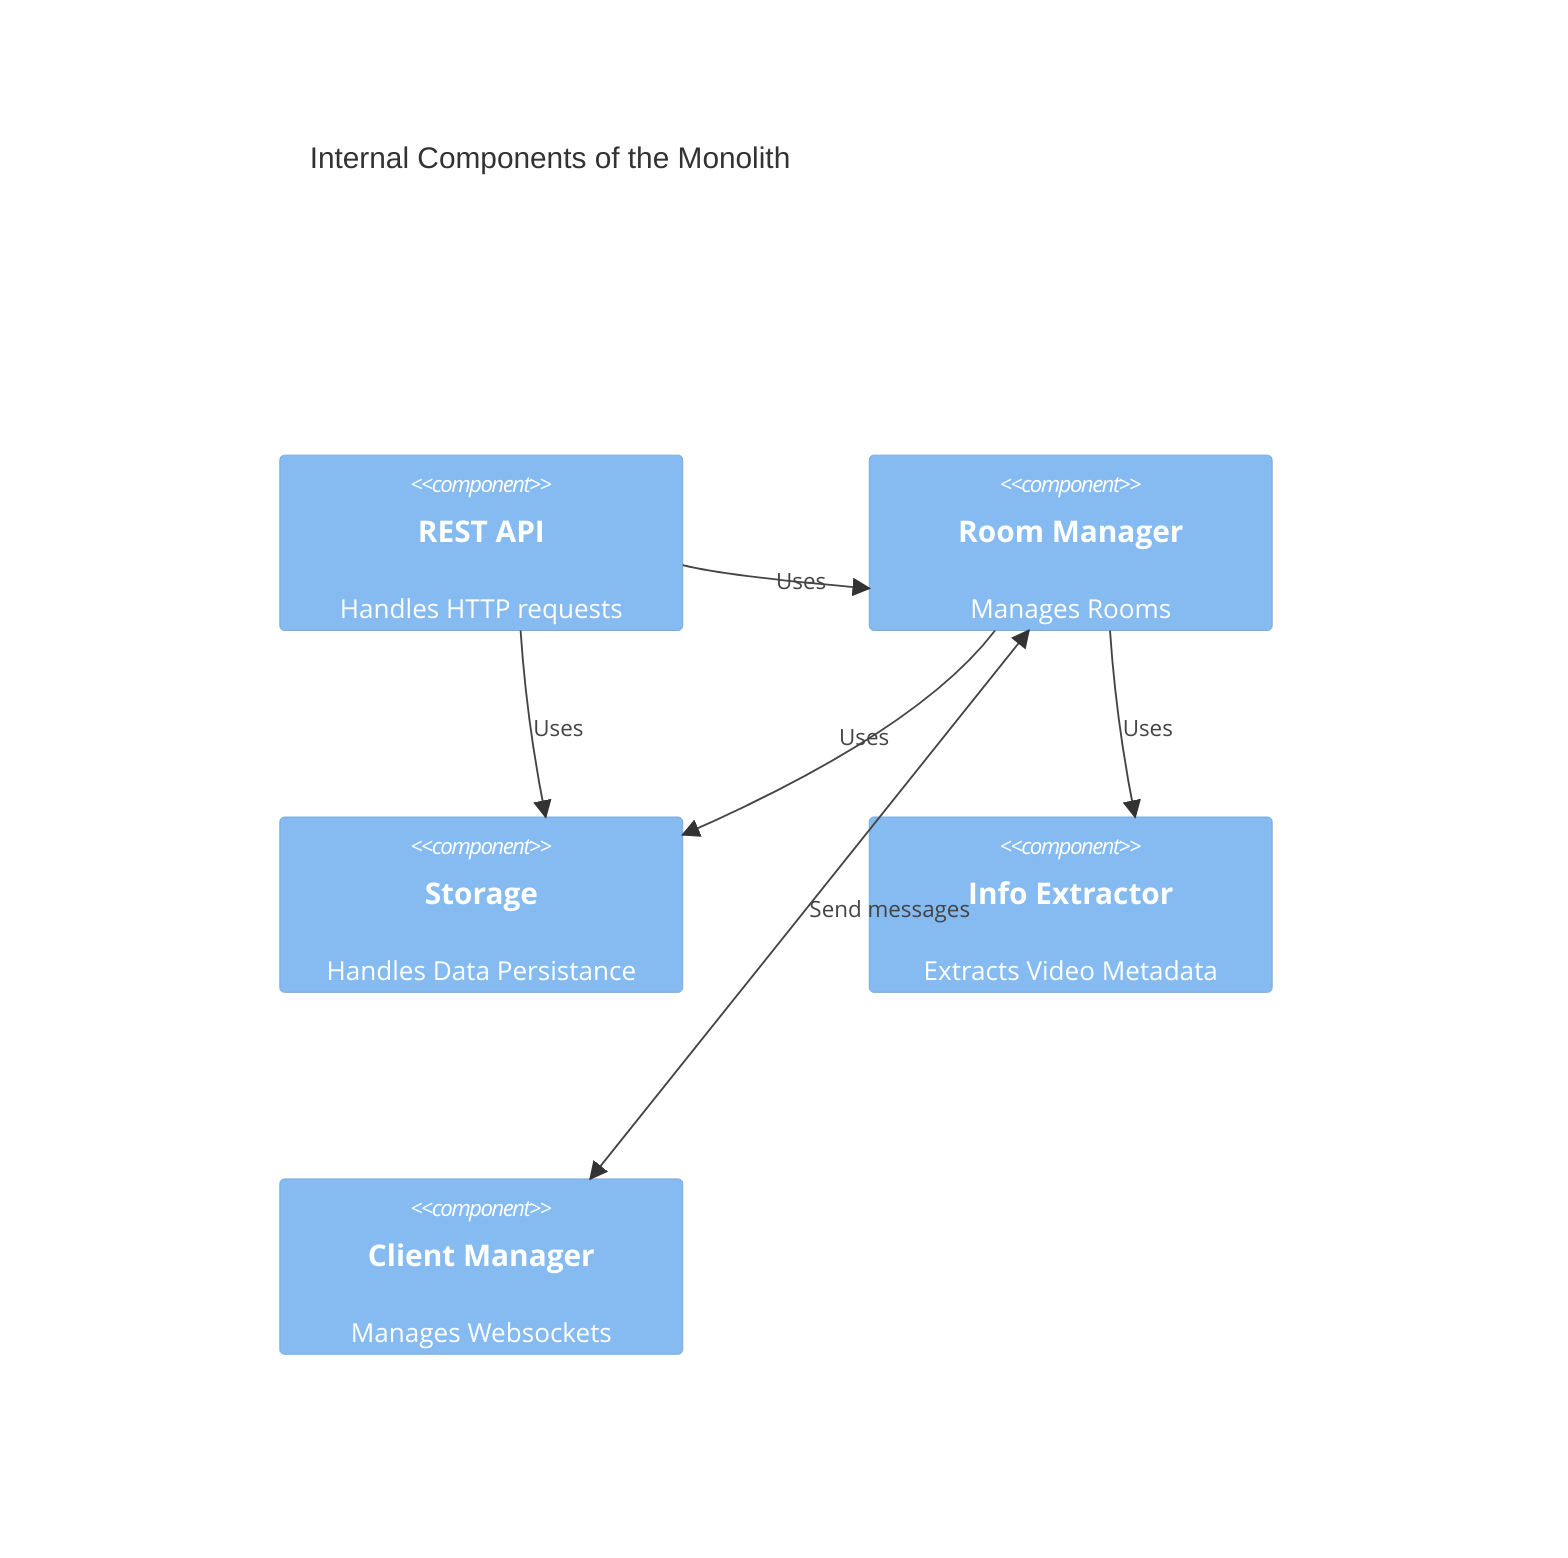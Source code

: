 C4Component
    title Internal Components of the Monolith

    Component(api, "REST API", "", "Handles HTTP requests")
    Component(roomman, "Room Manager", "", "Manages Rooms")
    Component(storage, "Storage", "", "Handles Data Persistance")
    Component(infoext, "Info Extractor", "", "Extracts Video Metadata")
    Component(clientman, "Client Manager", "", "Manages Websockets")

    BiRel(roomman, clientman, "Send messages")
    Rel(api, roomman, "Uses")
    Rel(roomman, infoext, "Uses")
    Rel(api, storage, "Uses")
    Rel(roomman, storage, "Uses")

    UpdateLayoutConfig($c4ShapeInRow="2", $c4BoundaryInRow="1")